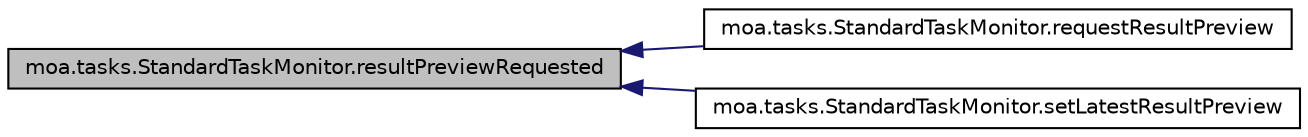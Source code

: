 digraph G
{
  edge [fontname="Helvetica",fontsize="10",labelfontname="Helvetica",labelfontsize="10"];
  node [fontname="Helvetica",fontsize="10",shape=record];
  rankdir=LR;
  Node1 [label="moa.tasks.StandardTaskMonitor.resultPreviewRequested",height=0.2,width=0.4,color="black", fillcolor="grey75", style="filled" fontcolor="black"];
  Node1 -> Node2 [dir=back,color="midnightblue",fontsize="10",style="solid",fontname="Helvetica"];
  Node2 [label="moa.tasks.StandardTaskMonitor.requestResultPreview",height=0.2,width=0.4,color="black", fillcolor="white", style="filled",URL="$classmoa_1_1tasks_1_1StandardTaskMonitor.html#a89adac2fdf7d7e9790090cfacf386c96",tooltip="Requests to preview the task result."];
  Node1 -> Node3 [dir=back,color="midnightblue",fontsize="10",style="solid",fontname="Helvetica"];
  Node3 [label="moa.tasks.StandardTaskMonitor.setLatestResultPreview",height=0.2,width=0.4,color="black", fillcolor="white", style="filled",URL="$classmoa_1_1tasks_1_1StandardTaskMonitor.html#ad054a98aabfbeb67857f94ca4af85418",tooltip="Sets the current result to preview."];
}
